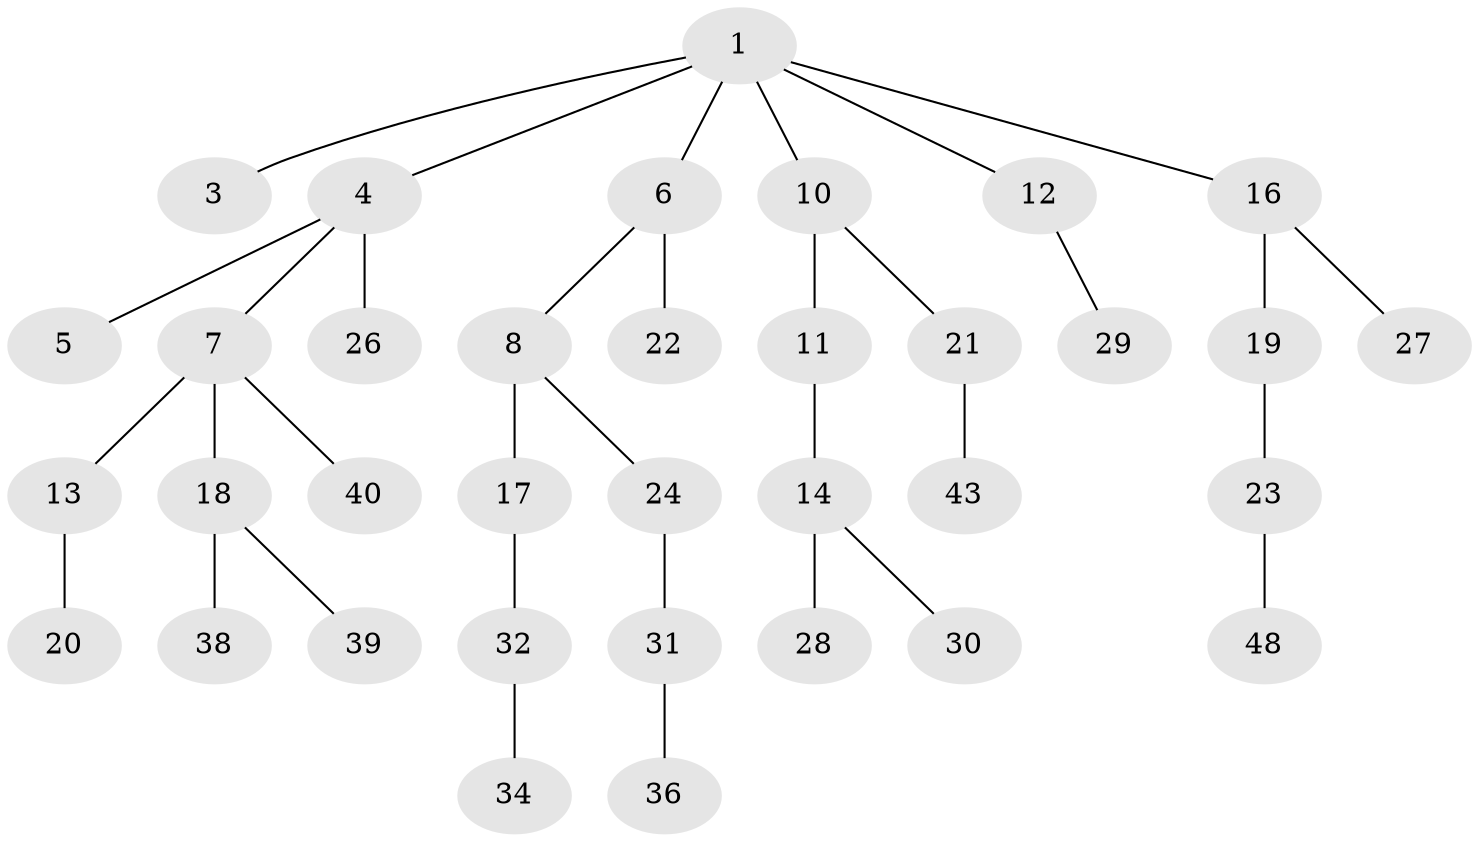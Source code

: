 // original degree distribution, {4: 0.1, 1: 0.46, 3: 0.22, 2: 0.22}
// Generated by graph-tools (version 1.1) at 2025/19/03/04/25 18:19:04]
// undirected, 35 vertices, 34 edges
graph export_dot {
graph [start="1"]
  node [color=gray90,style=filled];
  1 [super="+2"];
  3;
  4;
  5 [super="+41+33"];
  6;
  7 [super="+9"];
  8 [super="+15"];
  10;
  11;
  12 [super="+44"];
  13 [super="+35"];
  14 [super="+25"];
  16;
  17;
  18;
  19 [super="+49"];
  20;
  21;
  22;
  23;
  24 [super="+45"];
  26 [super="+42"];
  27 [super="+37"];
  28;
  29;
  30;
  31;
  32;
  34;
  36;
  38;
  39 [super="+50+47"];
  40;
  43;
  48;
  1 -- 4;
  1 -- 10;
  1 -- 16;
  1 -- 3;
  1 -- 12;
  1 -- 6;
  4 -- 5;
  4 -- 7;
  4 -- 26;
  6 -- 8;
  6 -- 22;
  7 -- 18;
  7 -- 40;
  7 -- 13;
  8 -- 17;
  8 -- 24;
  10 -- 11;
  10 -- 21;
  11 -- 14;
  12 -- 29;
  13 -- 20;
  14 -- 28;
  14 -- 30;
  16 -- 19;
  16 -- 27;
  17 -- 32;
  18 -- 38;
  18 -- 39;
  19 -- 23;
  21 -- 43;
  23 -- 48;
  24 -- 31;
  31 -- 36;
  32 -- 34;
}
